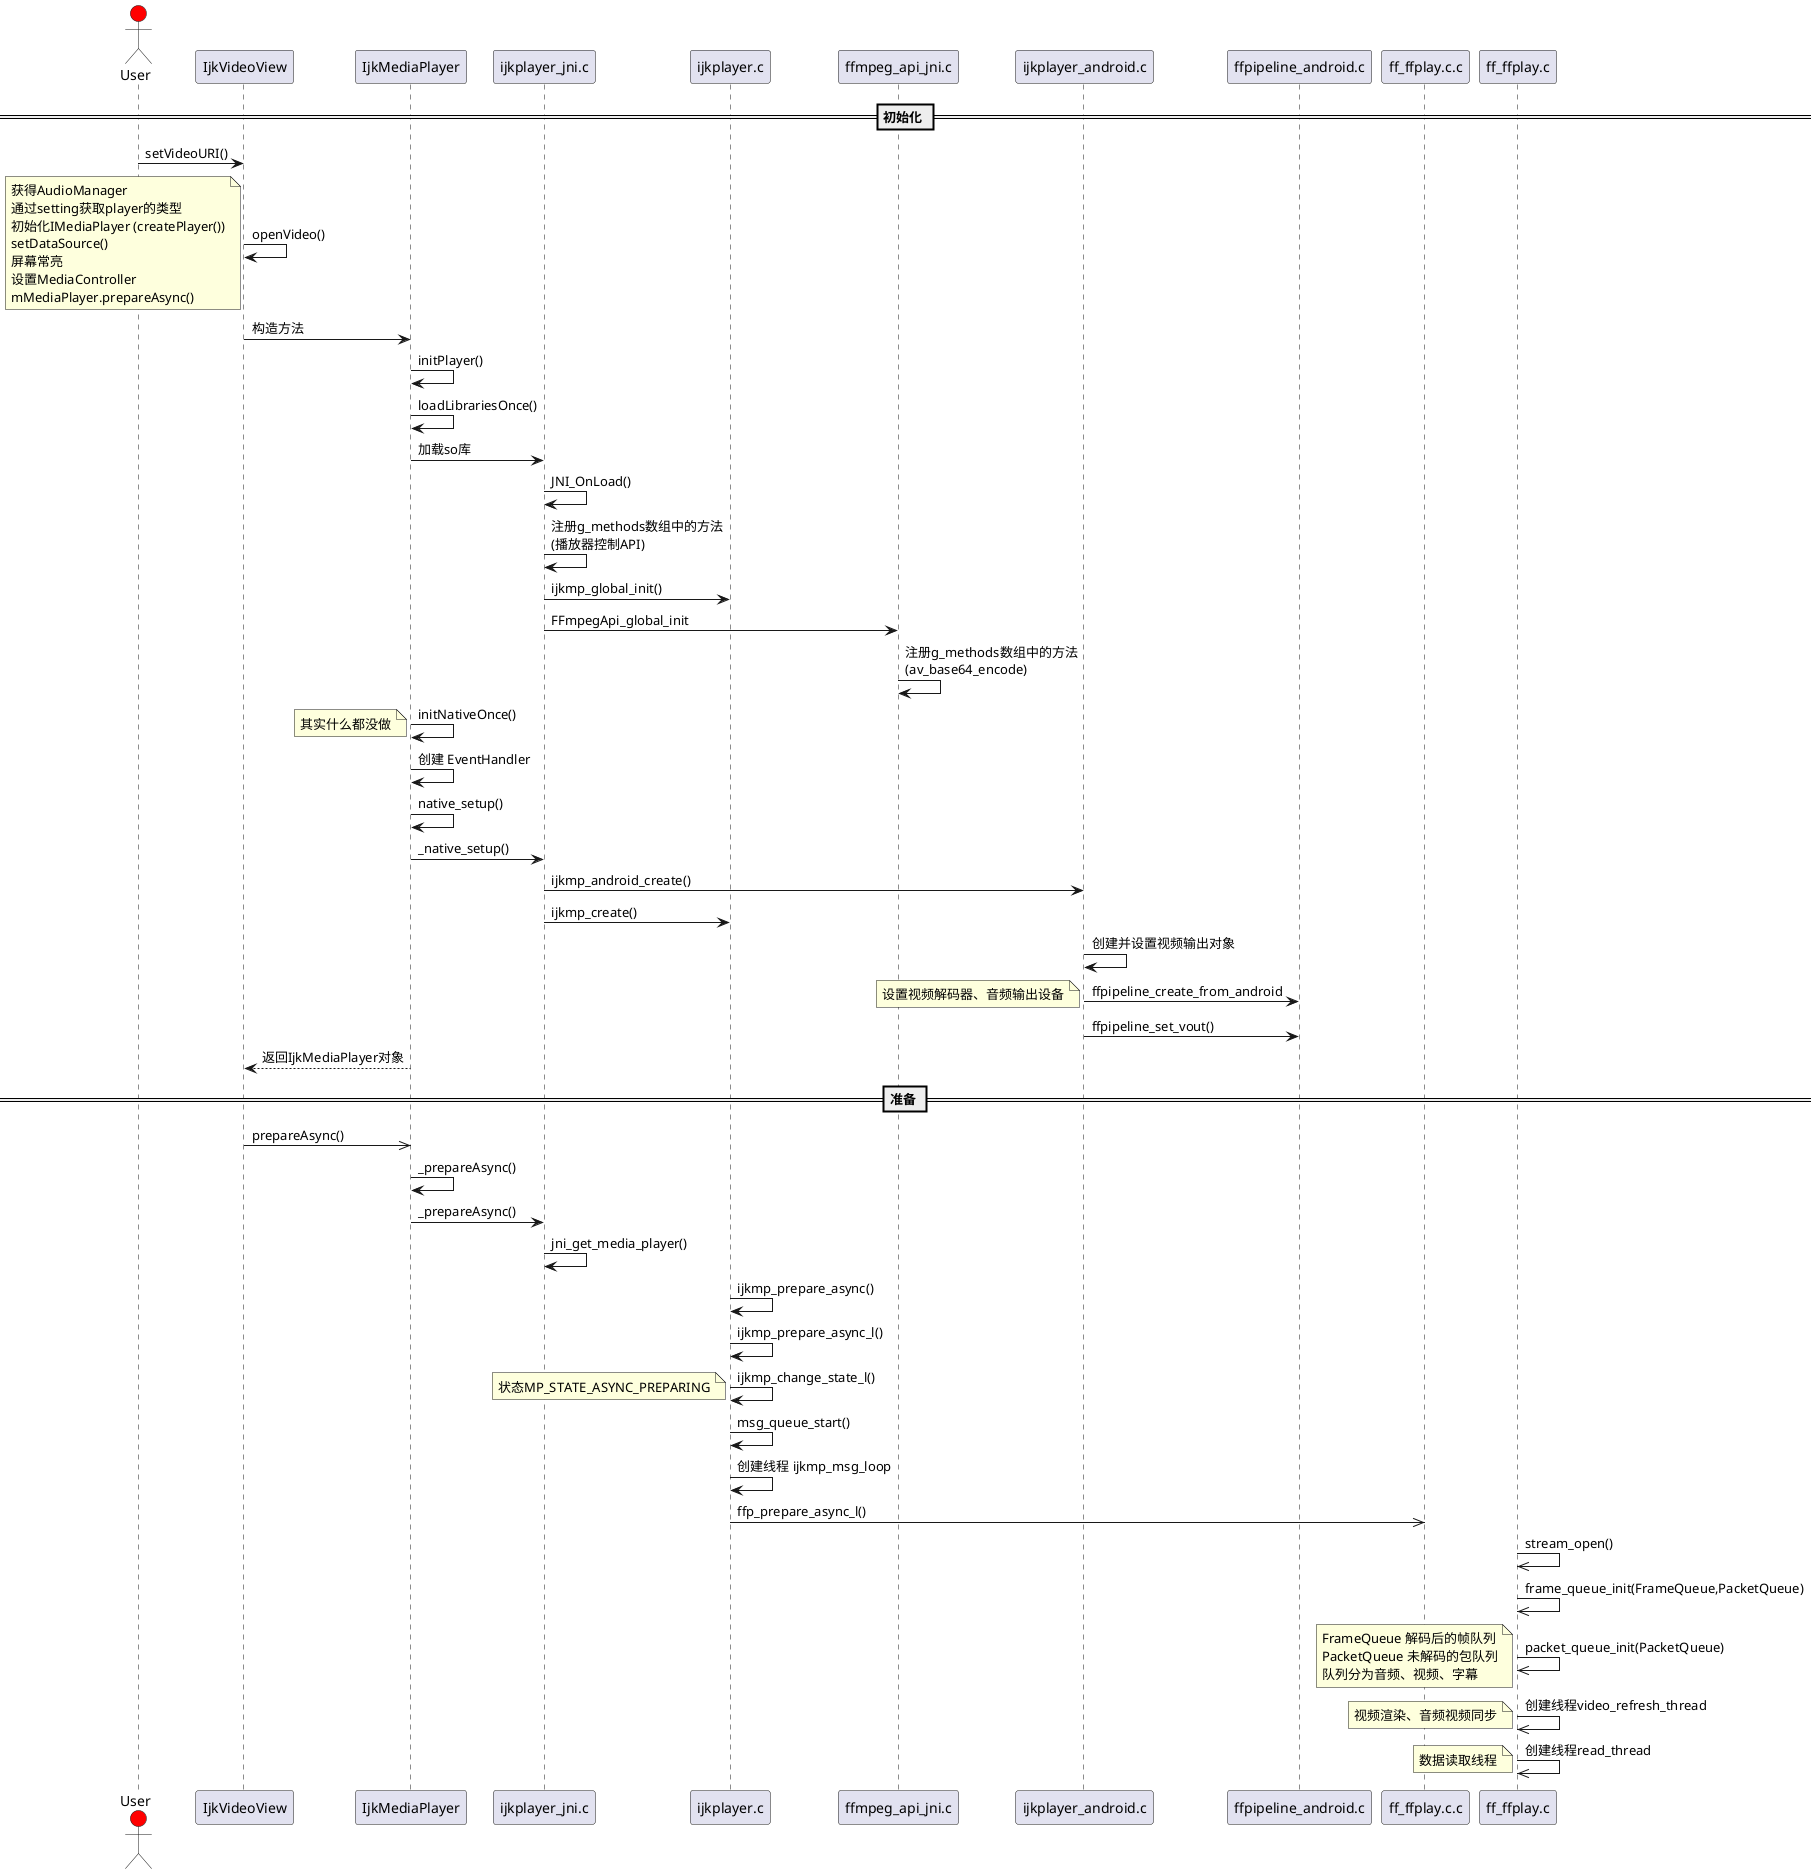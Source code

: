 @startuml
actor User #red
== 初始化 ==
User -> IjkVideoView: setVideoURI()
IjkVideoView -> IjkVideoView: openVideo()
note left
获得AudioManager
通过setting获取player的类型
初始化IMediaPlayer (createPlayer())
setDataSource()
屏幕常亮
设置MediaController
mMediaPlayer.prepareAsync()
end note
IjkVideoView -> IjkMediaPlayer: 构造方法
IjkMediaPlayer -> IjkMediaPlayer: initPlayer()
IjkMediaPlayer -> IjkMediaPlayer: loadLibrariesOnce()
IjkMediaPlayer -> ijkplayer_jni.c: 加载so库
ijkplayer_jni.c -> ijkplayer_jni.c: JNI_OnLoad()
ijkplayer_jni.c -> ijkplayer_jni.c: 注册g_methods数组中的方法\n(播放器控制API)
ijkplayer_jni.c -> ijkplayer.c: ijkmp_global_init()
ijkplayer_jni.c -> ffmpeg_api_jni.c: FFmpegApi_global_init
ffmpeg_api_jni.c -> ffmpeg_api_jni.c: 注册g_methods数组中的方法\n(av_base64_encode)
IjkMediaPlayer -> IjkMediaPlayer: initNativeOnce()
note left: 其实什么都没做
IjkMediaPlayer -> IjkMediaPlayer: 创建 EventHandler
IjkMediaPlayer -> IjkMediaPlayer: native_setup()
IjkMediaPlayer -> ijkplayer_jni.c: _native_setup()
ijkplayer_jni.c -> ijkplayer_android.c: ijkmp_android_create()
ijkplayer_jni.c -> ijkplayer.c: ijkmp_create()
ijkplayer_android.c -> ijkplayer_android.c: 创建并设置视频输出对象
ijkplayer_android.c -> ffpipeline_android.c: ffpipeline_create_from_android
note left: 设置视频解码器、音频输出设备
ijkplayer_android.c -> ffpipeline_android.c: ffpipeline_set_vout()
IjkMediaPlayer --> IjkVideoView: 返回IjkMediaPlayer对象

== 准备 ==
IjkVideoView ->> IjkMediaPlayer: prepareAsync()
IjkMediaPlayer -> IjkMediaPlayer: _prepareAsync()
IjkMediaPlayer -> ijkplayer_jni.c: _prepareAsync()
ijkplayer_jni.c -> ijkplayer_jni.c: jni_get_media_player()
ijkplayer.c -> ijkplayer.c: ijkmp_prepare_async()
ijkplayer.c -> ijkplayer.c: ijkmp_prepare_async_l()
ijkplayer.c -> ijkplayer.c: ijkmp_change_state_l()
note left
状态MP_STATE_ASYNC_PREPARING
end note
ijkplayer.c -> ijkplayer.c: msg_queue_start()
ijkplayer.c -> ijkplayer.c: 创建线程 ijkmp_msg_loop
ijkplayer.c ->> ff_ffplay.c.c: ffp_prepare_async_l()
ff_ffplay.c ->> ff_ffplay.c: stream_open()
ff_ffplay.c ->> ff_ffplay.c: frame_queue_init(FrameQueue,PacketQueue)
ff_ffplay.c ->> ff_ffplay.c: packet_queue_init(PacketQueue)
note left
FrameQueue 解码后的帧队列
PacketQueue 未解码的包队列
队列分为音频、视频、字幕
end note
ff_ffplay.c ->> ff_ffplay.c: 创建线程video_refresh_thread
note left: 视频渲染、音频视频同步
ff_ffplay.c ->> ff_ffplay.c: 创建线程read_thread
note left: 数据读取线程
@enduml